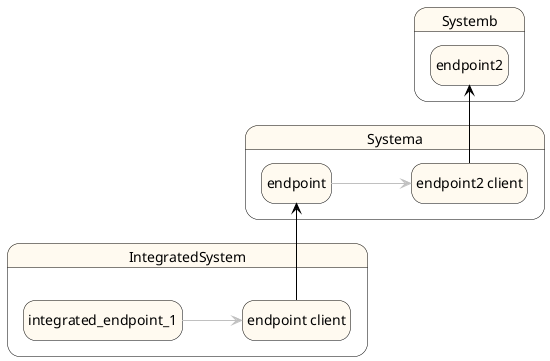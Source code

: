 ''''''''''''''''''''''''''''''''''''''''''
''                                      ''
''  AUTOGENERATED CODE -- DO NOT EDIT!  ''
''                                      ''
''''''''''''''''''''''''''''''''''''''''''

@startuml
left to right direction
scale max 16384 height
hide empty description
skinparam state {
  BackgroundColor FloralWhite
  BorderColor Black
  ArrowColor Crimson
}
state "IntegratedSystem" as X_0 <<highlight>> {
  state "endpoint client" as _0 <<highlight>>
  state "integrated_endpoint_1" as _1 <<highlight>>
}
state "Systema" as X_1 {
  state "endpoint" as _2
  state "endpoint2 client" as _3
}
state "Systemb" as X_2 {
  state "endpoint2" as _4
}
_1 -[#silver]-> _0
_0 -[#black]> _2
_2 -[#silver]-> _3
_3 -[#black]> _4
@enduml
